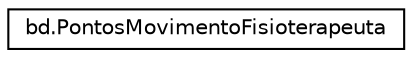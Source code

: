 digraph "Graphical Class Hierarchy"
{
  edge [fontname="Helvetica",fontsize="10",labelfontname="Helvetica",labelfontsize="10"];
  node [fontname="Helvetica",fontsize="10",shape=record];
  rankdir="LR";
  Node0 [label="bd.PontosMovimentoFisioterapeuta",height=0.2,width=0.4,color="black", fillcolor="white", style="filled",URL="$classbd_1_1_pontos_movimento_fisioterapeuta.html"];
}
